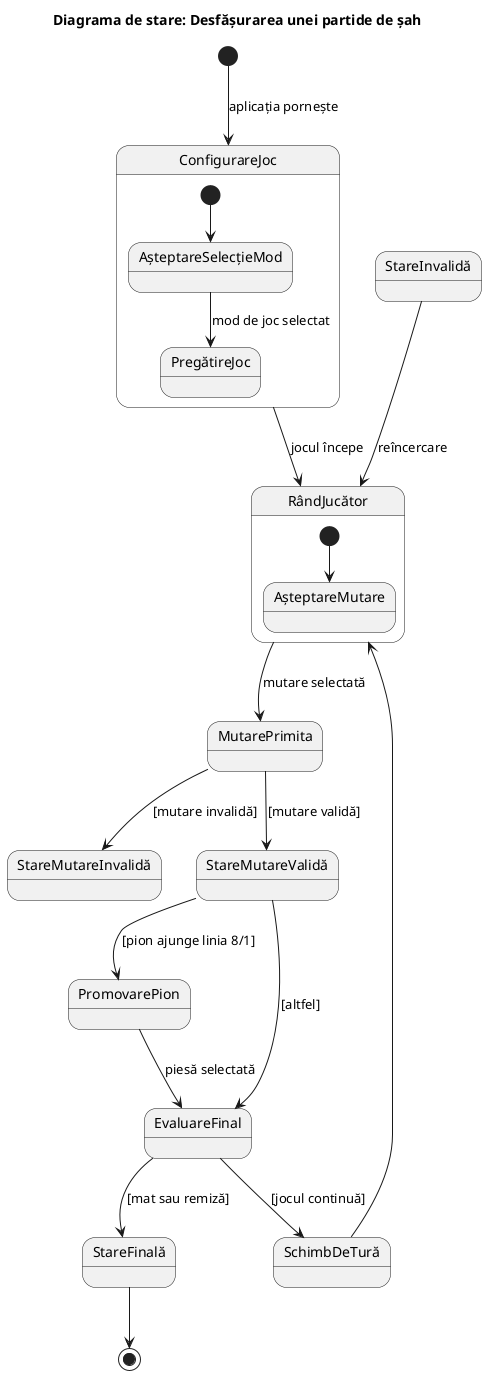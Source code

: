 @startuml
title Diagrama de stare: Desfășurarea unei partide de șah

[*] --> ConfigurareJoc : aplicația pornește

state ConfigurareJoc {
  [*] --> AșteptareSelecțieMod
  AșteptareSelecțieMod --> PregătireJoc : mod de joc selectat
}

ConfigurareJoc --> RândJucător : jocul începe

state RândJucător {
  [*] --> AșteptareMutare
}

RândJucător --> MutarePrimita : mutare selectată

MutarePrimita --> StareMutareInvalidă : [mutare invalidă]
MutarePrimita --> StareMutareValidă : [mutare validă]

StareInvalidă --> RândJucător : reîncercare

StareMutareValidă --> PromovarePion : [pion ajunge linia 8/1]
StareMutareValidă --> EvaluareFinal : [altfel]

PromovarePion --> EvaluareFinal : piesă selectată

EvaluareFinal --> StareFinală : [mat sau remiză]
EvaluareFinal --> SchimbDeTură : [jocul continuă]

SchimbDeTură --> RândJucător

StareFinală --> [*]

@enduml
